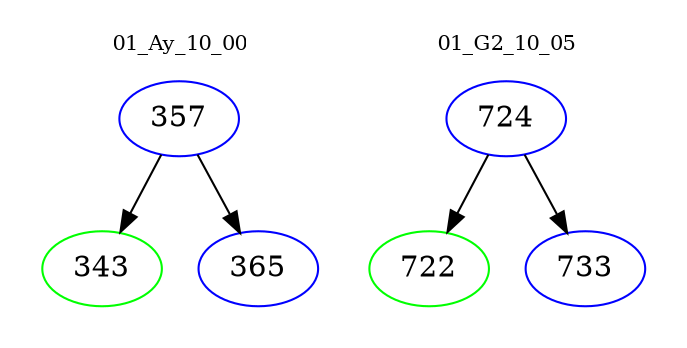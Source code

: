 digraph{
subgraph cluster_0 {
color = white
label = "01_Ay_10_00";
fontsize=10;
T0_357 [label="357", color="blue"]
T0_357 -> T0_343 [color="black"]
T0_343 [label="343", color="green"]
T0_357 -> T0_365 [color="black"]
T0_365 [label="365", color="blue"]
}
subgraph cluster_1 {
color = white
label = "01_G2_10_05";
fontsize=10;
T1_724 [label="724", color="blue"]
T1_724 -> T1_722 [color="black"]
T1_722 [label="722", color="green"]
T1_724 -> T1_733 [color="black"]
T1_733 [label="733", color="blue"]
}
}
